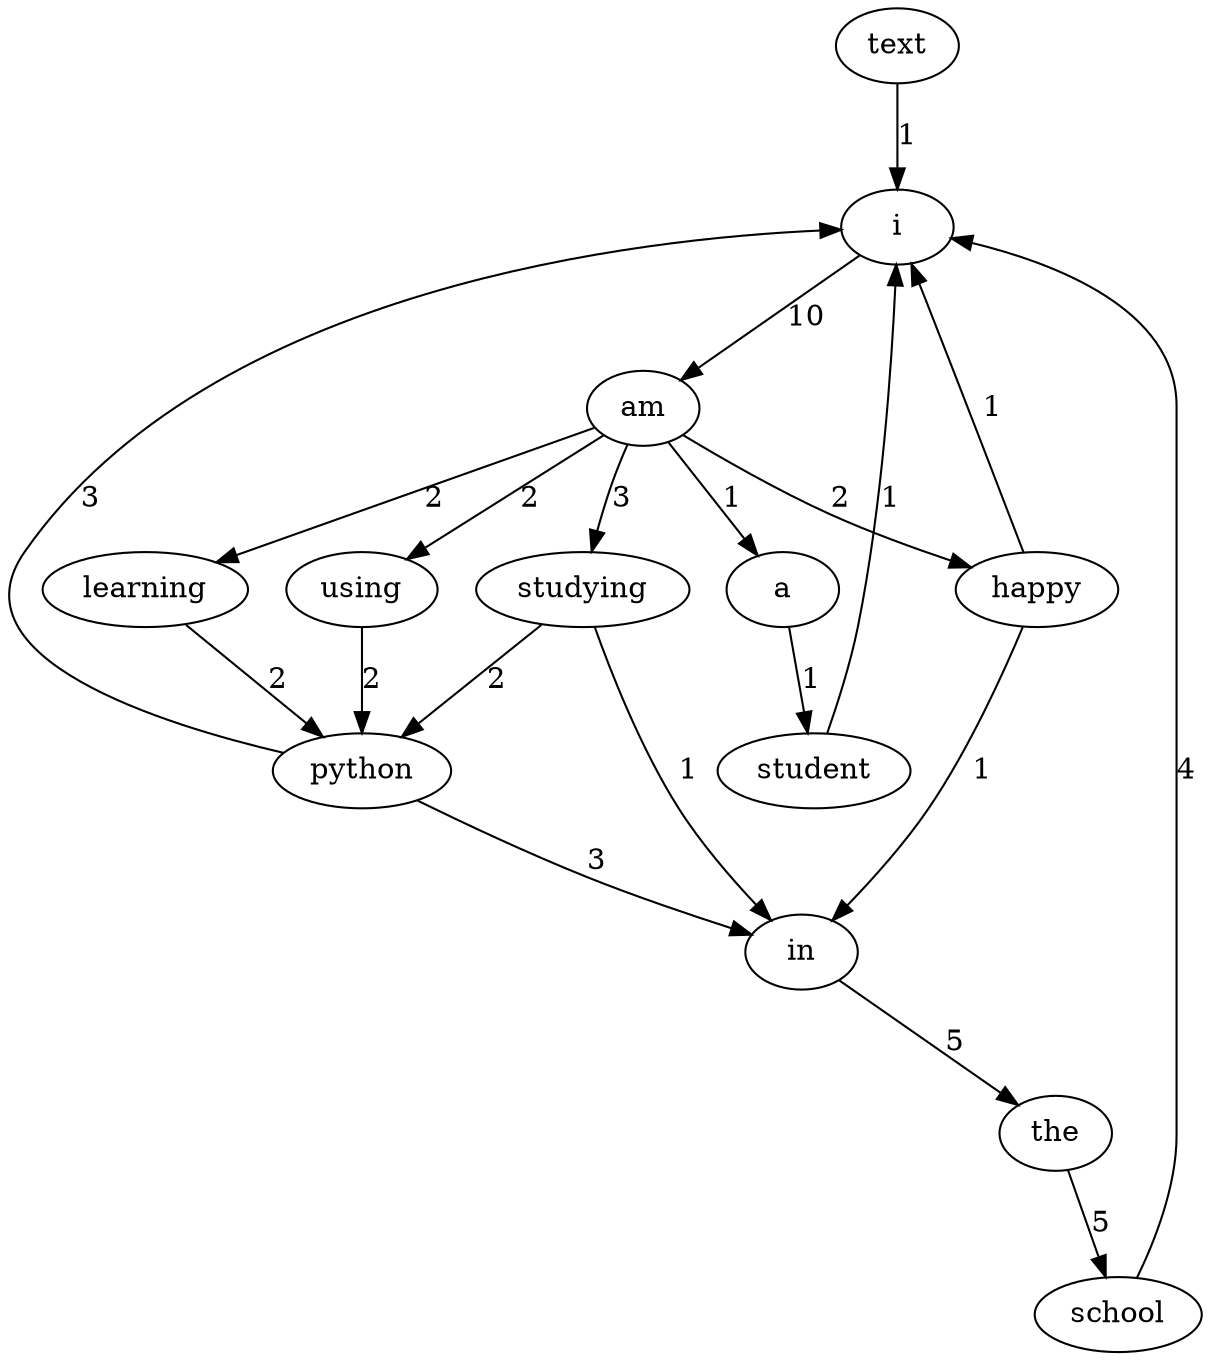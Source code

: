 // Directed Graph
digraph {
	text -> i [label=1]
	i -> am [label=10]
	am -> a [label=1]
	a -> student [label=1]
	student -> i [label=1]
	am -> studying [label=3]
	studying -> in [label=1]
	in -> the [label=5]
	the -> school [label=5]
	school -> i [label=4]
	am -> learning [label=2]
	learning -> python [label=2]
	python -> i [label=3]
	am -> happy [label=2]
	happy -> i [label=1]
	studying -> python [label=2]
	am -> using [label=2]
	using -> python [label=2]
	python -> in [label=3]
	happy -> in [label=1]
}
